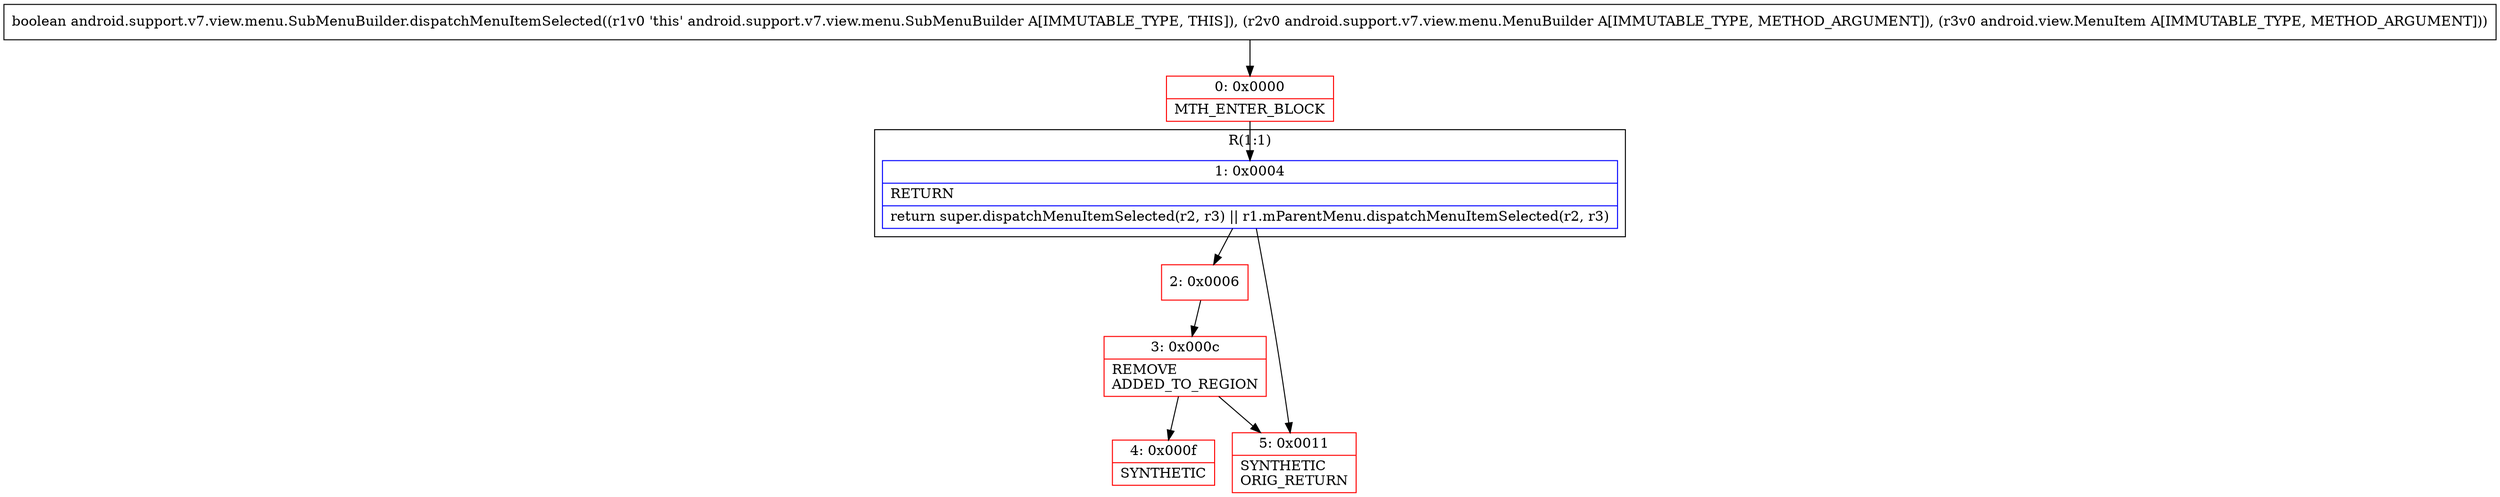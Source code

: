 digraph "CFG forandroid.support.v7.view.menu.SubMenuBuilder.dispatchMenuItemSelected(Landroid\/support\/v7\/view\/menu\/MenuBuilder;Landroid\/view\/MenuItem;)Z" {
subgraph cluster_Region_1588791663 {
label = "R(1:1)";
node [shape=record,color=blue];
Node_1 [shape=record,label="{1\:\ 0x0004|RETURN\l|return super.dispatchMenuItemSelected(r2, r3) \|\| r1.mParentMenu.dispatchMenuItemSelected(r2, r3)\l}"];
}
Node_0 [shape=record,color=red,label="{0\:\ 0x0000|MTH_ENTER_BLOCK\l}"];
Node_2 [shape=record,color=red,label="{2\:\ 0x0006}"];
Node_3 [shape=record,color=red,label="{3\:\ 0x000c|REMOVE\lADDED_TO_REGION\l}"];
Node_4 [shape=record,color=red,label="{4\:\ 0x000f|SYNTHETIC\l}"];
Node_5 [shape=record,color=red,label="{5\:\ 0x0011|SYNTHETIC\lORIG_RETURN\l}"];
MethodNode[shape=record,label="{boolean android.support.v7.view.menu.SubMenuBuilder.dispatchMenuItemSelected((r1v0 'this' android.support.v7.view.menu.SubMenuBuilder A[IMMUTABLE_TYPE, THIS]), (r2v0 android.support.v7.view.menu.MenuBuilder A[IMMUTABLE_TYPE, METHOD_ARGUMENT]), (r3v0 android.view.MenuItem A[IMMUTABLE_TYPE, METHOD_ARGUMENT])) }"];
MethodNode -> Node_0;
Node_1 -> Node_2;
Node_1 -> Node_5;
Node_0 -> Node_1;
Node_2 -> Node_3;
Node_3 -> Node_4;
Node_3 -> Node_5;
}

